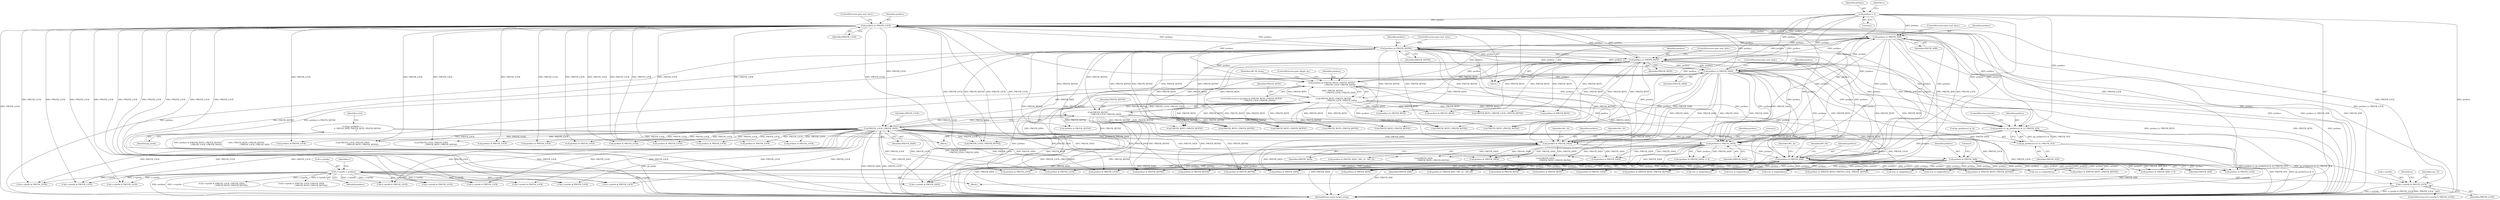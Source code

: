 digraph "0_qemu_30663fd26c0307e414622c7a8607fbc04f92ec14@pointer" {
"1002745" [label="(Call,s->prefix & PREFIX_LOCK)"];
"1001007" [label="(Call,s->prefix = prefixes)"];
"1000994" [label="(Call,prefixes & PREFIX_ADR)"];
"1000975" [label="(Call,prefixes & PREFIX_DATA)"];
"1000594" [label="(Call,prefixes = 0)"];
"1000726" [label="(Call,prefixes |= PREFIX_ADR)"];
"1000674" [label="(Call,prefixes |= PREFIX_LOCK)"];
"1000669" [label="(Call,prefixes |= PREFIX_REPNZ)"];
"1000664" [label="(Call,prefixes |= PREFIX_REPZ)"];
"1000721" [label="(Call,prefixes |= PREFIX_DATA)"];
"1000932" [label="(Call,prefixes |= pp_prefix[vex3 & 3] | PREFIX_VEX)"];
"1000812" [label="(Call,prefixes & (PREFIX_REPZ | PREFIX_REPNZ\n                            | PREFIX_LOCK | PREFIX_DATA))"];
"1000814" [label="(Call,PREFIX_REPZ | PREFIX_REPNZ\n                            | PREFIX_LOCK | PREFIX_DATA)"];
"1000816" [label="(Call,PREFIX_REPNZ\n                            | PREFIX_LOCK | PREFIX_DATA)"];
"1000818" [label="(Call,PREFIX_LOCK | PREFIX_DATA)"];
"1000934" [label="(Call,pp_prefix[vex3 & 3] | PREFIX_VEX)"];
"1000784" [label="(Call,pp_prefix[4] = {\n                0, PREFIX_DATA, PREFIX_REPZ, PREFIX_REPNZ\n            })"];
"1000962" [label="(Call,prefixes & PREFIX_ADR)"];
"1000954" [label="(Call,prefixes & PREFIX_DATA)"];
"1000977" [label="(Identifier,PREFIX_DATA)"];
"1011584" [label="(Call,prefixes & PREFIX_DATA)"];
"1000784" [label="(Call,pp_prefix[4] = {\n                0, PREFIX_DATA, PREFIX_REPZ, PREFIX_REPNZ\n            })"];
"1009399" [label="(Call,prefixes & PREFIX_LOCK)"];
"1011721" [label="(Call,PREFIX_REPZ | PREFIX_LOCK | PREFIX_REPNZ)"];
"1000965" [label="(Identifier,MO_32)"];
"1011611" [label="(Call,prefixes & PREFIX_LOCK)"];
"1002846" [label="(Call,s->prefix & PREFIX_LOCK)"];
"1010139" [label="(Call,prefixes & PREFIX_LOCK)"];
"1008795" [label="(Call,PREFIX_REPZ | PREFIX_REPNZ)"];
"1005614" [label="(Call,svm_is_rep(prefixes))"];
"1000671" [label="(Identifier,PREFIX_REPNZ)"];
"1000729" [label="(ControlStructure,goto next_byte;)"];
"1000817" [label="(Identifier,PREFIX_REPNZ)"];
"1010497" [label="(Call,prefixes & PREFIX_REPNZ)"];
"1007496" [label="(Call,prefixes & PREFIX_LOCK)"];
"1010835" [label="(Call,prefixes & PREFIX_LOCK)"];
"1010243" [label="(Call,prefixes & PREFIX_LOCK)"];
"1010527" [label="(Call,prefixes & PREFIX_DATA)"];
"1000726" [label="(Call,prefixes |= PREFIX_ADR)"];
"1000664" [label="(Call,prefixes |= PREFIX_REPZ)"];
"1008791" [label="(Call,PREFIX_LOCK | PREFIX_DATA\n                                 | PREFIX_REPZ | PREFIX_REPNZ)"];
"1000724" [label="(ControlStructure,goto next_byte;)"];
"1000814" [label="(Call,PREFIX_REPZ | PREFIX_REPNZ\n                            | PREFIX_LOCK | PREFIX_DATA)"];
"1008750" [label="(Call,PREFIX_LOCK | PREFIX_DATA\n                                 | PREFIX_REPZ | PREFIX_REPNZ)"];
"1006921" [label="(Call,s->prefix & PREFIX_LOCK)"];
"1005761" [label="(Call,svm_is_rep(prefixes))"];
"1000822" [label="(ControlStructure,goto illegal_op;)"];
"1000976" [label="(Identifier,prefixes)"];
"1007507" [label="(Call,prefixes & PREFIX_REPZ)"];
"1011723" [label="(Call,PREFIX_LOCK | PREFIX_REPNZ)"];
"1002745" [label="(Call,s->prefix & PREFIX_LOCK)"];
"1000956" [label="(Identifier,PREFIX_DATA)"];
"1000818" [label="(Call,PREFIX_LOCK | PREFIX_DATA)"];
"1001483" [label="(Call,s->prefix & PREFIX_LOCK)"];
"1000958" [label="(Identifier,MO_32)"];
"1000669" [label="(Call,prefixes |= PREFIX_REPNZ)"];
"1000675" [label="(Identifier,prefixes)"];
"1005419" [label="(Call,PREFIX_REPZ | PREFIX_REPNZ)"];
"1000811" [label="(ControlStructure,if (prefixes & (PREFIX_REPZ | PREFIX_REPNZ\n                            | PREFIX_LOCK | PREFIX_DATA)))"];
"1001014" [label="(Identifier,s)"];
"1002746" [label="(Call,s->prefix)"];
"1000819" [label="(Identifier,PREFIX_LOCK)"];
"1000595" [label="(Identifier,prefixes)"];
"1005620" [label="(Call,PREFIX_REPZ | PREFIX_REPNZ)"];
"1008754" [label="(Call,PREFIX_REPZ | PREFIX_REPNZ)"];
"1000962" [label="(Call,prefixes & PREFIX_ADR)"];
"1000940" [label="(Identifier,PREFIX_VEX)"];
"1000596" [label="(Literal,0)"];
"1009374" [label="(Call,prefixes & PREFIX_LOCK)"];
"1000672" [label="(ControlStructure,goto next_byte;)"];
"1000816" [label="(Call,PREFIX_REPNZ\n                            | PREFIX_LOCK | PREFIX_DATA)"];
"1001011" [label="(Identifier,prefixes)"];
"1001008" [label="(Call,s->prefix)"];
"1000955" [label="(Identifier,prefixes)"];
"1005454" [label="(Call,PREFIX_REPZ | PREFIX_REPNZ)"];
"1000966" [label="(Identifier,MO_64)"];
"1011754" [label="(Call,s->prefix & PREFIX_DATA)"];
"1011596" [label="(Call,prefixes & PREFIX_LOCK)"];
"1000964" [label="(Identifier,PREFIX_ADR)"];
"1005382" [label="(Call,prefixes & (PREFIX_REPZ | PREFIX_REPNZ))"];
"1005509" [label="(Call,prefixes & PREFIX_REPZ)"];
"1010663" [label="(Call,prefixes & PREFIX_LOCK)"];
"1000933" [label="(Identifier,prefixes)"];
"1011840" [label="(MethodReturn,static target_ulong)"];
"1005973" [label="(Call,svm_is_rep(prefixes))"];
"1000994" [label="(Call,prefixes & PREFIX_ADR)"];
"1005565" [label="(Call,prefixes & PREFIX_REPZ)"];
"1000670" [label="(Identifier,prefixes)"];
"1000728" [label="(Identifier,PREFIX_ADR)"];
"1000941" [label="(ControlStructure,break;)"];
"1000785" [label="(Identifier,pp_prefix)"];
"1000789" [label="(Identifier,vex2)"];
"1000677" [label="(ControlStructure,goto next_byte;)"];
"1010412" [label="(Call,prefixes & PREFIX_LOCK)"];
"1010045" [label="(Call,prefixes & PREFIX_LOCK)"];
"1000721" [label="(Call,prefixes |= PREFIX_DATA)"];
"1000961" [label="(Call,prefixes & PREFIX_ADR ? MO_32 : MO_64)"];
"1000813" [label="(Identifier,prefixes)"];
"1001007" [label="(Call,s->prefix = prefixes)"];
"1003015" [label="(Call,s->prefix & PREFIX_LOCK)"];
"1008752" [label="(Call,PREFIX_DATA\n                                 | PREFIX_REPZ | PREFIX_REPNZ)"];
"1010075" [label="(Call,prefixes & PREFIX_LOCK)"];
"1007061" [label="(Call,s->prefix & PREFIX_LOCK)"];
"1007285" [label="(Call,prefixes & PREFIX_REPZ)"];
"1000666" [label="(Identifier,PREFIX_REPZ)"];
"1002744" [label="(ControlStructure,if (s->prefix & PREFIX_LOCK))"];
"1010104" [label="(Call,prefixes & PREFIX_DATA)"];
"1005906" [label="(Call,svm_is_rep(prefixes))"];
"1000934" [label="(Call,pp_prefix[vex3 & 3] | PREFIX_VEX)"];
"1007097" [label="(Call,s->prefix & PREFIX_LOCK)"];
"1001532" [label="(Call,s->prefix & PREFIX_LOCK)"];
"1000963" [label="(Identifier,prefixes)"];
"1000995" [label="(Identifier,prefixes)"];
"1000722" [label="(Identifier,prefixes)"];
"1008793" [label="(Call,PREFIX_DATA\n                                 | PREFIX_REPZ | PREFIX_REPNZ)"];
"1000975" [label="(Call,prefixes & PREFIX_DATA)"];
"1011719" [label="(Call,prefixes & (PREFIX_REPZ | PREFIX_LOCK | PREFIX_REPNZ))"];
"1000996" [label="(Identifier,PREFIX_ADR)"];
"1000567" [label="(Block,)"];
"1003046" [label="(Call,s->prefix & PREFIX_LOCK)"];
"1008787" [label="(Call,s->prefix & (PREFIX_LOCK | PREFIX_DATA\n                                 | PREFIX_REPZ | PREFIX_REPNZ))"];
"1010035" [label="(Call,prefixes & PREFIX_REPZ)"];
"1000665" [label="(Identifier,prefixes)"];
"1000993" [label="(Call,(prefixes & PREFIX_ADR) != 0)"];
"1008746" [label="(Call,s->prefix & (PREFIX_LOCK | PREFIX_DATA\n                                 | PREFIX_REPZ | PREFIX_REPNZ))"];
"1000932" [label="(Call,prefixes |= pp_prefix[vex3 & 3] | PREFIX_VEX)"];
"1005417" [label="(Call,prefixes & (PREFIX_REPZ | PREFIX_REPNZ))"];
"1000974" [label="(Call,(prefixes & PREFIX_DATA) != 0)"];
"1010507" [label="(Call,prefixes & PREFIX_LOCK)"];
"1000815" [label="(Identifier,PREFIX_REPZ)"];
"1000997" [label="(Literal,0)"];
"1000662" [label="(Block,)"];
"1010562" [label="(Call,prefixes & PREFIX_LOCK)"];
"1000667" [label="(ControlStructure,goto next_byte;)"];
"1000674" [label="(Call,prefixes |= PREFIX_LOCK)"];
"1001441" [label="(Call,s->prefix & PREFIX_LOCK)"];
"1010065" [label="(Call,prefixes & PREFIX_REPNZ)"];
"1010402" [label="(Call,prefixes & PREFIX_REPZ)"];
"1005684" [label="(Call,svm_is_rep(prefixes))"];
"1005543" [label="(Call,prefixes & PREFIX_REPNZ)"];
"1005690" [label="(Call,PREFIX_REPZ | PREFIX_REPNZ)"];
"1000727" [label="(Identifier,prefixes)"];
"1002749" [label="(Identifier,PREFIX_LOCK)"];
"1000824" [label="(Identifier,x86_64_hregs)"];
"1000820" [label="(Identifier,PREFIX_DATA)"];
"1000935" [label="(Call,pp_prefix[vex3 & 3])"];
"1000954" [label="(Call,prefixes & PREFIX_DATA)"];
"1000953" [label="(Call,prefixes & PREFIX_DATA ? MO_16 : MO_32)"];
"1005384" [label="(Call,PREFIX_REPZ | PREFIX_REPNZ)"];
"1000782" [label="(Block,)"];
"1000676" [label="(Identifier,PREFIX_LOCK)"];
"1005452" [label="(Call,prefixes & (PREFIX_REPZ | PREFIX_REPNZ))"];
"1000723" [label="(Identifier,PREFIX_DATA)"];
"1000957" [label="(Identifier,MO_16)"];
"1002768" [label="(Identifier,s)"];
"1002752" [label="(Identifier,cpu_T1)"];
"1000978" [label="(Literal,0)"];
"1000812" [label="(Call,prefixes & (PREFIX_REPZ | PREFIX_REPNZ\n                            | PREFIX_LOCK | PREFIX_DATA))"];
"1000599" [label="(Identifier,s)"];
"1005487" [label="(Call,prefixes & PREFIX_REPNZ)"];
"1005834" [label="(Call,svm_is_rep(prefixes))"];
"1000594" [label="(Call,prefixes = 0)"];
"1002745" -> "1002744"  [label="AST: "];
"1002745" -> "1002749"  [label="CFG: "];
"1002746" -> "1002745"  [label="AST: "];
"1002749" -> "1002745"  [label="AST: "];
"1002752" -> "1002745"  [label="CFG: "];
"1002768" -> "1002745"  [label="CFG: "];
"1002745" -> "1011840"  [label="DDG: s->prefix & PREFIX_LOCK"];
"1002745" -> "1011840"  [label="DDG: PREFIX_LOCK"];
"1002745" -> "1011840"  [label="DDG: s->prefix"];
"1001007" -> "1002745"  [label="DDG: s->prefix"];
"1000674" -> "1002745"  [label="DDG: PREFIX_LOCK"];
"1000818" -> "1002745"  [label="DDG: PREFIX_LOCK"];
"1001007" -> "1000567"  [label="AST: "];
"1001007" -> "1001011"  [label="CFG: "];
"1001008" -> "1001007"  [label="AST: "];
"1001011" -> "1001007"  [label="AST: "];
"1001014" -> "1001007"  [label="CFG: "];
"1001007" -> "1011840"  [label="DDG: s->prefix"];
"1001007" -> "1011840"  [label="DDG: prefixes"];
"1000994" -> "1001007"  [label="DDG: prefixes"];
"1000962" -> "1001007"  [label="DDG: prefixes"];
"1001007" -> "1001441"  [label="DDG: s->prefix"];
"1001007" -> "1001483"  [label="DDG: s->prefix"];
"1001007" -> "1001532"  [label="DDG: s->prefix"];
"1001007" -> "1002846"  [label="DDG: s->prefix"];
"1001007" -> "1003015"  [label="DDG: s->prefix"];
"1001007" -> "1003046"  [label="DDG: s->prefix"];
"1001007" -> "1006921"  [label="DDG: s->prefix"];
"1001007" -> "1007061"  [label="DDG: s->prefix"];
"1001007" -> "1007097"  [label="DDG: s->prefix"];
"1001007" -> "1008746"  [label="DDG: s->prefix"];
"1001007" -> "1008787"  [label="DDG: s->prefix"];
"1001007" -> "1011754"  [label="DDG: s->prefix"];
"1000994" -> "1000993"  [label="AST: "];
"1000994" -> "1000996"  [label="CFG: "];
"1000995" -> "1000994"  [label="AST: "];
"1000996" -> "1000994"  [label="AST: "];
"1000997" -> "1000994"  [label="CFG: "];
"1000994" -> "1011840"  [label="DDG: PREFIX_ADR"];
"1000994" -> "1000993"  [label="DDG: prefixes"];
"1000994" -> "1000993"  [label="DDG: PREFIX_ADR"];
"1000975" -> "1000994"  [label="DDG: prefixes"];
"1000726" -> "1000994"  [label="DDG: PREFIX_ADR"];
"1000994" -> "1005382"  [label="DDG: prefixes"];
"1000994" -> "1005417"  [label="DDG: prefixes"];
"1000994" -> "1005452"  [label="DDG: prefixes"];
"1000994" -> "1005487"  [label="DDG: prefixes"];
"1000994" -> "1005543"  [label="DDG: prefixes"];
"1000994" -> "1005614"  [label="DDG: prefixes"];
"1000994" -> "1005684"  [label="DDG: prefixes"];
"1000994" -> "1005761"  [label="DDG: prefixes"];
"1000994" -> "1005834"  [label="DDG: prefixes"];
"1000994" -> "1005906"  [label="DDG: prefixes"];
"1000994" -> "1005973"  [label="DDG: prefixes"];
"1000994" -> "1007285"  [label="DDG: prefixes"];
"1000994" -> "1007496"  [label="DDG: prefixes"];
"1000994" -> "1009374"  [label="DDG: prefixes"];
"1000994" -> "1009399"  [label="DDG: prefixes"];
"1000994" -> "1010035"  [label="DDG: prefixes"];
"1000994" -> "1010402"  [label="DDG: prefixes"];
"1000994" -> "1010412"  [label="DDG: prefixes"];
"1000994" -> "1010497"  [label="DDG: prefixes"];
"1000994" -> "1010835"  [label="DDG: prefixes"];
"1000994" -> "1011584"  [label="DDG: prefixes"];
"1000994" -> "1011719"  [label="DDG: prefixes"];
"1000975" -> "1000974"  [label="AST: "];
"1000975" -> "1000977"  [label="CFG: "];
"1000976" -> "1000975"  [label="AST: "];
"1000977" -> "1000975"  [label="AST: "];
"1000978" -> "1000975"  [label="CFG: "];
"1000975" -> "1011840"  [label="DDG: PREFIX_DATA"];
"1000975" -> "1000974"  [label="DDG: prefixes"];
"1000975" -> "1000974"  [label="DDG: PREFIX_DATA"];
"1000594" -> "1000975"  [label="DDG: prefixes"];
"1000726" -> "1000975"  [label="DDG: prefixes"];
"1000674" -> "1000975"  [label="DDG: prefixes"];
"1000669" -> "1000975"  [label="DDG: prefixes"];
"1000932" -> "1000975"  [label="DDG: prefixes"];
"1000812" -> "1000975"  [label="DDG: prefixes"];
"1000664" -> "1000975"  [label="DDG: prefixes"];
"1000721" -> "1000975"  [label="DDG: prefixes"];
"1000721" -> "1000975"  [label="DDG: PREFIX_DATA"];
"1000818" -> "1000975"  [label="DDG: PREFIX_DATA"];
"1000975" -> "1008752"  [label="DDG: PREFIX_DATA"];
"1000975" -> "1008793"  [label="DDG: PREFIX_DATA"];
"1000975" -> "1010104"  [label="DDG: PREFIX_DATA"];
"1000975" -> "1010527"  [label="DDG: PREFIX_DATA"];
"1000975" -> "1011584"  [label="DDG: PREFIX_DATA"];
"1000975" -> "1011754"  [label="DDG: PREFIX_DATA"];
"1000594" -> "1000567"  [label="AST: "];
"1000594" -> "1000596"  [label="CFG: "];
"1000595" -> "1000594"  [label="AST: "];
"1000596" -> "1000594"  [label="AST: "];
"1000599" -> "1000594"  [label="CFG: "];
"1000594" -> "1011840"  [label="DDG: prefixes"];
"1000594" -> "1000664"  [label="DDG: prefixes"];
"1000594" -> "1000669"  [label="DDG: prefixes"];
"1000594" -> "1000674"  [label="DDG: prefixes"];
"1000594" -> "1000721"  [label="DDG: prefixes"];
"1000594" -> "1000726"  [label="DDG: prefixes"];
"1000594" -> "1000812"  [label="DDG: prefixes"];
"1000594" -> "1000932"  [label="DDG: prefixes"];
"1000594" -> "1000954"  [label="DDG: prefixes"];
"1000594" -> "1000962"  [label="DDG: prefixes"];
"1000726" -> "1000662"  [label="AST: "];
"1000726" -> "1000728"  [label="CFG: "];
"1000727" -> "1000726"  [label="AST: "];
"1000728" -> "1000726"  [label="AST: "];
"1000729" -> "1000726"  [label="CFG: "];
"1000726" -> "1011840"  [label="DDG: prefixes"];
"1000726" -> "1011840"  [label="DDG: prefixes |= PREFIX_ADR"];
"1000726" -> "1011840"  [label="DDG: PREFIX_ADR"];
"1000726" -> "1000664"  [label="DDG: prefixes"];
"1000726" -> "1000669"  [label="DDG: prefixes"];
"1000726" -> "1000674"  [label="DDG: prefixes"];
"1000726" -> "1000721"  [label="DDG: prefixes"];
"1000674" -> "1000726"  [label="DDG: prefixes"];
"1000669" -> "1000726"  [label="DDG: prefixes"];
"1000664" -> "1000726"  [label="DDG: prefixes"];
"1000721" -> "1000726"  [label="DDG: prefixes"];
"1000726" -> "1000812"  [label="DDG: prefixes"];
"1000726" -> "1000932"  [label="DDG: prefixes"];
"1000726" -> "1000954"  [label="DDG: prefixes"];
"1000726" -> "1000962"  [label="DDG: prefixes"];
"1000726" -> "1000962"  [label="DDG: PREFIX_ADR"];
"1000674" -> "1000662"  [label="AST: "];
"1000674" -> "1000676"  [label="CFG: "];
"1000675" -> "1000674"  [label="AST: "];
"1000676" -> "1000674"  [label="AST: "];
"1000677" -> "1000674"  [label="CFG: "];
"1000674" -> "1011840"  [label="DDG: PREFIX_LOCK"];
"1000674" -> "1011840"  [label="DDG: prefixes"];
"1000674" -> "1011840"  [label="DDG: prefixes |= PREFIX_LOCK"];
"1000674" -> "1000664"  [label="DDG: prefixes"];
"1000674" -> "1000669"  [label="DDG: prefixes"];
"1000669" -> "1000674"  [label="DDG: prefixes"];
"1000664" -> "1000674"  [label="DDG: prefixes"];
"1000721" -> "1000674"  [label="DDG: prefixes"];
"1000674" -> "1000721"  [label="DDG: prefixes"];
"1000674" -> "1000812"  [label="DDG: prefixes"];
"1000674" -> "1000818"  [label="DDG: PREFIX_LOCK"];
"1000674" -> "1000932"  [label="DDG: prefixes"];
"1000674" -> "1000954"  [label="DDG: prefixes"];
"1000674" -> "1000962"  [label="DDG: prefixes"];
"1000674" -> "1001441"  [label="DDG: PREFIX_LOCK"];
"1000674" -> "1001483"  [label="DDG: PREFIX_LOCK"];
"1000674" -> "1001532"  [label="DDG: PREFIX_LOCK"];
"1000674" -> "1002846"  [label="DDG: PREFIX_LOCK"];
"1000674" -> "1003015"  [label="DDG: PREFIX_LOCK"];
"1000674" -> "1003046"  [label="DDG: PREFIX_LOCK"];
"1000674" -> "1006921"  [label="DDG: PREFIX_LOCK"];
"1000674" -> "1007061"  [label="DDG: PREFIX_LOCK"];
"1000674" -> "1007097"  [label="DDG: PREFIX_LOCK"];
"1000674" -> "1007496"  [label="DDG: PREFIX_LOCK"];
"1000674" -> "1008750"  [label="DDG: PREFIX_LOCK"];
"1000674" -> "1008791"  [label="DDG: PREFIX_LOCK"];
"1000674" -> "1009374"  [label="DDG: PREFIX_LOCK"];
"1000674" -> "1009399"  [label="DDG: PREFIX_LOCK"];
"1000674" -> "1010045"  [label="DDG: PREFIX_LOCK"];
"1000674" -> "1010075"  [label="DDG: PREFIX_LOCK"];
"1000674" -> "1010139"  [label="DDG: PREFIX_LOCK"];
"1000674" -> "1010243"  [label="DDG: PREFIX_LOCK"];
"1000674" -> "1010412"  [label="DDG: PREFIX_LOCK"];
"1000674" -> "1010507"  [label="DDG: PREFIX_LOCK"];
"1000674" -> "1010562"  [label="DDG: PREFIX_LOCK"];
"1000674" -> "1010663"  [label="DDG: PREFIX_LOCK"];
"1000674" -> "1010835"  [label="DDG: PREFIX_LOCK"];
"1000674" -> "1011596"  [label="DDG: PREFIX_LOCK"];
"1000674" -> "1011611"  [label="DDG: PREFIX_LOCK"];
"1000674" -> "1011723"  [label="DDG: PREFIX_LOCK"];
"1000669" -> "1000662"  [label="AST: "];
"1000669" -> "1000671"  [label="CFG: "];
"1000670" -> "1000669"  [label="AST: "];
"1000671" -> "1000669"  [label="AST: "];
"1000672" -> "1000669"  [label="CFG: "];
"1000669" -> "1011840"  [label="DDG: prefixes"];
"1000669" -> "1011840"  [label="DDG: PREFIX_REPNZ"];
"1000669" -> "1011840"  [label="DDG: prefixes |= PREFIX_REPNZ"];
"1000669" -> "1000664"  [label="DDG: prefixes"];
"1000664" -> "1000669"  [label="DDG: prefixes"];
"1000721" -> "1000669"  [label="DDG: prefixes"];
"1000669" -> "1000721"  [label="DDG: prefixes"];
"1000669" -> "1000812"  [label="DDG: prefixes"];
"1000669" -> "1000816"  [label="DDG: PREFIX_REPNZ"];
"1000669" -> "1000932"  [label="DDG: prefixes"];
"1000669" -> "1000954"  [label="DDG: prefixes"];
"1000669" -> "1000962"  [label="DDG: prefixes"];
"1000669" -> "1005384"  [label="DDG: PREFIX_REPNZ"];
"1000669" -> "1005419"  [label="DDG: PREFIX_REPNZ"];
"1000669" -> "1005454"  [label="DDG: PREFIX_REPNZ"];
"1000669" -> "1005487"  [label="DDG: PREFIX_REPNZ"];
"1000669" -> "1005543"  [label="DDG: PREFIX_REPNZ"];
"1000669" -> "1005620"  [label="DDG: PREFIX_REPNZ"];
"1000669" -> "1005690"  [label="DDG: PREFIX_REPNZ"];
"1000669" -> "1008754"  [label="DDG: PREFIX_REPNZ"];
"1000669" -> "1008795"  [label="DDG: PREFIX_REPNZ"];
"1000669" -> "1010065"  [label="DDG: PREFIX_REPNZ"];
"1000669" -> "1010497"  [label="DDG: PREFIX_REPNZ"];
"1000669" -> "1011723"  [label="DDG: PREFIX_REPNZ"];
"1000664" -> "1000662"  [label="AST: "];
"1000664" -> "1000666"  [label="CFG: "];
"1000665" -> "1000664"  [label="AST: "];
"1000666" -> "1000664"  [label="AST: "];
"1000667" -> "1000664"  [label="CFG: "];
"1000664" -> "1011840"  [label="DDG: prefixes |= PREFIX_REPZ"];
"1000664" -> "1011840"  [label="DDG: PREFIX_REPZ"];
"1000664" -> "1011840"  [label="DDG: prefixes"];
"1000721" -> "1000664"  [label="DDG: prefixes"];
"1000664" -> "1000721"  [label="DDG: prefixes"];
"1000664" -> "1000812"  [label="DDG: prefixes"];
"1000664" -> "1000814"  [label="DDG: PREFIX_REPZ"];
"1000664" -> "1000932"  [label="DDG: prefixes"];
"1000664" -> "1000954"  [label="DDG: prefixes"];
"1000664" -> "1000962"  [label="DDG: prefixes"];
"1000664" -> "1005384"  [label="DDG: PREFIX_REPZ"];
"1000664" -> "1005419"  [label="DDG: PREFIX_REPZ"];
"1000664" -> "1005454"  [label="DDG: PREFIX_REPZ"];
"1000664" -> "1005509"  [label="DDG: PREFIX_REPZ"];
"1000664" -> "1005565"  [label="DDG: PREFIX_REPZ"];
"1000664" -> "1005620"  [label="DDG: PREFIX_REPZ"];
"1000664" -> "1005690"  [label="DDG: PREFIX_REPZ"];
"1000664" -> "1007285"  [label="DDG: PREFIX_REPZ"];
"1000664" -> "1007507"  [label="DDG: PREFIX_REPZ"];
"1000664" -> "1008754"  [label="DDG: PREFIX_REPZ"];
"1000664" -> "1008795"  [label="DDG: PREFIX_REPZ"];
"1000664" -> "1010035"  [label="DDG: PREFIX_REPZ"];
"1000664" -> "1010402"  [label="DDG: PREFIX_REPZ"];
"1000664" -> "1011721"  [label="DDG: PREFIX_REPZ"];
"1000721" -> "1000662"  [label="AST: "];
"1000721" -> "1000723"  [label="CFG: "];
"1000722" -> "1000721"  [label="AST: "];
"1000723" -> "1000721"  [label="AST: "];
"1000724" -> "1000721"  [label="CFG: "];
"1000721" -> "1011840"  [label="DDG: prefixes |= PREFIX_DATA"];
"1000721" -> "1011840"  [label="DDG: prefixes"];
"1000721" -> "1011840"  [label="DDG: PREFIX_DATA"];
"1000721" -> "1000812"  [label="DDG: prefixes"];
"1000721" -> "1000818"  [label="DDG: PREFIX_DATA"];
"1000721" -> "1000932"  [label="DDG: prefixes"];
"1000721" -> "1000954"  [label="DDG: prefixes"];
"1000721" -> "1000954"  [label="DDG: PREFIX_DATA"];
"1000721" -> "1000962"  [label="DDG: prefixes"];
"1000721" -> "1008752"  [label="DDG: PREFIX_DATA"];
"1000721" -> "1008793"  [label="DDG: PREFIX_DATA"];
"1000721" -> "1010104"  [label="DDG: PREFIX_DATA"];
"1000721" -> "1010527"  [label="DDG: PREFIX_DATA"];
"1000721" -> "1011584"  [label="DDG: PREFIX_DATA"];
"1000721" -> "1011754"  [label="DDG: PREFIX_DATA"];
"1000932" -> "1000782"  [label="AST: "];
"1000932" -> "1000934"  [label="CFG: "];
"1000933" -> "1000932"  [label="AST: "];
"1000934" -> "1000932"  [label="AST: "];
"1000941" -> "1000932"  [label="CFG: "];
"1000932" -> "1011840"  [label="DDG: pp_prefix[vex3 & 3] | PREFIX_VEX"];
"1000932" -> "1011840"  [label="DDG: prefixes |= pp_prefix[vex3 & 3] | PREFIX_VEX"];
"1000812" -> "1000932"  [label="DDG: prefixes"];
"1000934" -> "1000932"  [label="DDG: pp_prefix[vex3 & 3]"];
"1000934" -> "1000932"  [label="DDG: PREFIX_VEX"];
"1000932" -> "1000954"  [label="DDG: prefixes"];
"1000932" -> "1000962"  [label="DDG: prefixes"];
"1000812" -> "1000811"  [label="AST: "];
"1000812" -> "1000814"  [label="CFG: "];
"1000813" -> "1000812"  [label="AST: "];
"1000814" -> "1000812"  [label="AST: "];
"1000822" -> "1000812"  [label="CFG: "];
"1000824" -> "1000812"  [label="CFG: "];
"1000812" -> "1011840"  [label="DDG: PREFIX_REPZ | PREFIX_REPNZ\n                            | PREFIX_LOCK | PREFIX_DATA"];
"1000812" -> "1011840"  [label="DDG: prefixes"];
"1000812" -> "1011840"  [label="DDG: prefixes & (PREFIX_REPZ | PREFIX_REPNZ\n                            | PREFIX_LOCK | PREFIX_DATA)"];
"1000814" -> "1000812"  [label="DDG: PREFIX_REPZ"];
"1000814" -> "1000812"  [label="DDG: PREFIX_REPNZ\n                            | PREFIX_LOCK | PREFIX_DATA"];
"1000812" -> "1000954"  [label="DDG: prefixes"];
"1000812" -> "1000962"  [label="DDG: prefixes"];
"1000814" -> "1000816"  [label="CFG: "];
"1000815" -> "1000814"  [label="AST: "];
"1000816" -> "1000814"  [label="AST: "];
"1000814" -> "1011840"  [label="DDG: PREFIX_REPNZ\n                            | PREFIX_LOCK | PREFIX_DATA"];
"1000814" -> "1011840"  [label="DDG: PREFIX_REPZ"];
"1000816" -> "1000814"  [label="DDG: PREFIX_REPNZ"];
"1000816" -> "1000814"  [label="DDG: PREFIX_LOCK | PREFIX_DATA"];
"1000814" -> "1005384"  [label="DDG: PREFIX_REPZ"];
"1000814" -> "1005419"  [label="DDG: PREFIX_REPZ"];
"1000814" -> "1005454"  [label="DDG: PREFIX_REPZ"];
"1000814" -> "1005509"  [label="DDG: PREFIX_REPZ"];
"1000814" -> "1005565"  [label="DDG: PREFIX_REPZ"];
"1000814" -> "1005620"  [label="DDG: PREFIX_REPZ"];
"1000814" -> "1005690"  [label="DDG: PREFIX_REPZ"];
"1000814" -> "1007285"  [label="DDG: PREFIX_REPZ"];
"1000814" -> "1007507"  [label="DDG: PREFIX_REPZ"];
"1000814" -> "1008754"  [label="DDG: PREFIX_REPZ"];
"1000814" -> "1008795"  [label="DDG: PREFIX_REPZ"];
"1000814" -> "1010035"  [label="DDG: PREFIX_REPZ"];
"1000814" -> "1010402"  [label="DDG: PREFIX_REPZ"];
"1000814" -> "1011721"  [label="DDG: PREFIX_REPZ"];
"1000816" -> "1000818"  [label="CFG: "];
"1000817" -> "1000816"  [label="AST: "];
"1000818" -> "1000816"  [label="AST: "];
"1000816" -> "1011840"  [label="DDG: PREFIX_LOCK | PREFIX_DATA"];
"1000816" -> "1011840"  [label="DDG: PREFIX_REPNZ"];
"1000818" -> "1000816"  [label="DDG: PREFIX_LOCK"];
"1000818" -> "1000816"  [label="DDG: PREFIX_DATA"];
"1000816" -> "1005384"  [label="DDG: PREFIX_REPNZ"];
"1000816" -> "1005419"  [label="DDG: PREFIX_REPNZ"];
"1000816" -> "1005454"  [label="DDG: PREFIX_REPNZ"];
"1000816" -> "1005487"  [label="DDG: PREFIX_REPNZ"];
"1000816" -> "1005543"  [label="DDG: PREFIX_REPNZ"];
"1000816" -> "1005620"  [label="DDG: PREFIX_REPNZ"];
"1000816" -> "1005690"  [label="DDG: PREFIX_REPNZ"];
"1000816" -> "1008754"  [label="DDG: PREFIX_REPNZ"];
"1000816" -> "1008795"  [label="DDG: PREFIX_REPNZ"];
"1000816" -> "1010065"  [label="DDG: PREFIX_REPNZ"];
"1000816" -> "1010497"  [label="DDG: PREFIX_REPNZ"];
"1000816" -> "1011723"  [label="DDG: PREFIX_REPNZ"];
"1000818" -> "1000820"  [label="CFG: "];
"1000819" -> "1000818"  [label="AST: "];
"1000820" -> "1000818"  [label="AST: "];
"1000818" -> "1011840"  [label="DDG: PREFIX_DATA"];
"1000818" -> "1011840"  [label="DDG: PREFIX_LOCK"];
"1000818" -> "1000954"  [label="DDG: PREFIX_DATA"];
"1000818" -> "1001441"  [label="DDG: PREFIX_LOCK"];
"1000818" -> "1001483"  [label="DDG: PREFIX_LOCK"];
"1000818" -> "1001532"  [label="DDG: PREFIX_LOCK"];
"1000818" -> "1002846"  [label="DDG: PREFIX_LOCK"];
"1000818" -> "1003015"  [label="DDG: PREFIX_LOCK"];
"1000818" -> "1003046"  [label="DDG: PREFIX_LOCK"];
"1000818" -> "1006921"  [label="DDG: PREFIX_LOCK"];
"1000818" -> "1007061"  [label="DDG: PREFIX_LOCK"];
"1000818" -> "1007097"  [label="DDG: PREFIX_LOCK"];
"1000818" -> "1007496"  [label="DDG: PREFIX_LOCK"];
"1000818" -> "1008750"  [label="DDG: PREFIX_LOCK"];
"1000818" -> "1008752"  [label="DDG: PREFIX_DATA"];
"1000818" -> "1008791"  [label="DDG: PREFIX_LOCK"];
"1000818" -> "1008793"  [label="DDG: PREFIX_DATA"];
"1000818" -> "1009374"  [label="DDG: PREFIX_LOCK"];
"1000818" -> "1009399"  [label="DDG: PREFIX_LOCK"];
"1000818" -> "1010045"  [label="DDG: PREFIX_LOCK"];
"1000818" -> "1010075"  [label="DDG: PREFIX_LOCK"];
"1000818" -> "1010104"  [label="DDG: PREFIX_DATA"];
"1000818" -> "1010139"  [label="DDG: PREFIX_LOCK"];
"1000818" -> "1010243"  [label="DDG: PREFIX_LOCK"];
"1000818" -> "1010412"  [label="DDG: PREFIX_LOCK"];
"1000818" -> "1010507"  [label="DDG: PREFIX_LOCK"];
"1000818" -> "1010527"  [label="DDG: PREFIX_DATA"];
"1000818" -> "1010562"  [label="DDG: PREFIX_LOCK"];
"1000818" -> "1010663"  [label="DDG: PREFIX_LOCK"];
"1000818" -> "1010835"  [label="DDG: PREFIX_LOCK"];
"1000818" -> "1011584"  [label="DDG: PREFIX_DATA"];
"1000818" -> "1011596"  [label="DDG: PREFIX_LOCK"];
"1000818" -> "1011611"  [label="DDG: PREFIX_LOCK"];
"1000818" -> "1011723"  [label="DDG: PREFIX_LOCK"];
"1000818" -> "1011754"  [label="DDG: PREFIX_DATA"];
"1000934" -> "1000940"  [label="CFG: "];
"1000935" -> "1000934"  [label="AST: "];
"1000940" -> "1000934"  [label="AST: "];
"1000934" -> "1011840"  [label="DDG: pp_prefix[vex3 & 3]"];
"1000934" -> "1011840"  [label="DDG: PREFIX_VEX"];
"1000784" -> "1000934"  [label="DDG: pp_prefix"];
"1000784" -> "1000782"  [label="AST: "];
"1000784" -> "1000785"  [label="CFG: "];
"1000785" -> "1000784"  [label="AST: "];
"1000789" -> "1000784"  [label="CFG: "];
"1000784" -> "1011840"  [label="DDG: pp_prefix"];
"1000962" -> "1000961"  [label="AST: "];
"1000962" -> "1000964"  [label="CFG: "];
"1000963" -> "1000962"  [label="AST: "];
"1000964" -> "1000962"  [label="AST: "];
"1000965" -> "1000962"  [label="CFG: "];
"1000966" -> "1000962"  [label="CFG: "];
"1000962" -> "1011840"  [label="DDG: PREFIX_ADR"];
"1000954" -> "1000962"  [label="DDG: prefixes"];
"1000962" -> "1005382"  [label="DDG: prefixes"];
"1000962" -> "1005417"  [label="DDG: prefixes"];
"1000962" -> "1005452"  [label="DDG: prefixes"];
"1000962" -> "1005487"  [label="DDG: prefixes"];
"1000962" -> "1005543"  [label="DDG: prefixes"];
"1000962" -> "1005614"  [label="DDG: prefixes"];
"1000962" -> "1005684"  [label="DDG: prefixes"];
"1000962" -> "1005761"  [label="DDG: prefixes"];
"1000962" -> "1005834"  [label="DDG: prefixes"];
"1000962" -> "1005906"  [label="DDG: prefixes"];
"1000962" -> "1005973"  [label="DDG: prefixes"];
"1000962" -> "1007285"  [label="DDG: prefixes"];
"1000962" -> "1007496"  [label="DDG: prefixes"];
"1000962" -> "1009374"  [label="DDG: prefixes"];
"1000962" -> "1009399"  [label="DDG: prefixes"];
"1000962" -> "1010035"  [label="DDG: prefixes"];
"1000962" -> "1010402"  [label="DDG: prefixes"];
"1000962" -> "1010412"  [label="DDG: prefixes"];
"1000962" -> "1010497"  [label="DDG: prefixes"];
"1000962" -> "1010835"  [label="DDG: prefixes"];
"1000962" -> "1011584"  [label="DDG: prefixes"];
"1000962" -> "1011719"  [label="DDG: prefixes"];
"1000954" -> "1000953"  [label="AST: "];
"1000954" -> "1000956"  [label="CFG: "];
"1000955" -> "1000954"  [label="AST: "];
"1000956" -> "1000954"  [label="AST: "];
"1000957" -> "1000954"  [label="CFG: "];
"1000958" -> "1000954"  [label="CFG: "];
"1000954" -> "1011840"  [label="DDG: PREFIX_DATA"];
"1000954" -> "1008752"  [label="DDG: PREFIX_DATA"];
"1000954" -> "1008793"  [label="DDG: PREFIX_DATA"];
"1000954" -> "1010104"  [label="DDG: PREFIX_DATA"];
"1000954" -> "1010527"  [label="DDG: PREFIX_DATA"];
"1000954" -> "1011584"  [label="DDG: PREFIX_DATA"];
"1000954" -> "1011754"  [label="DDG: PREFIX_DATA"];
}
